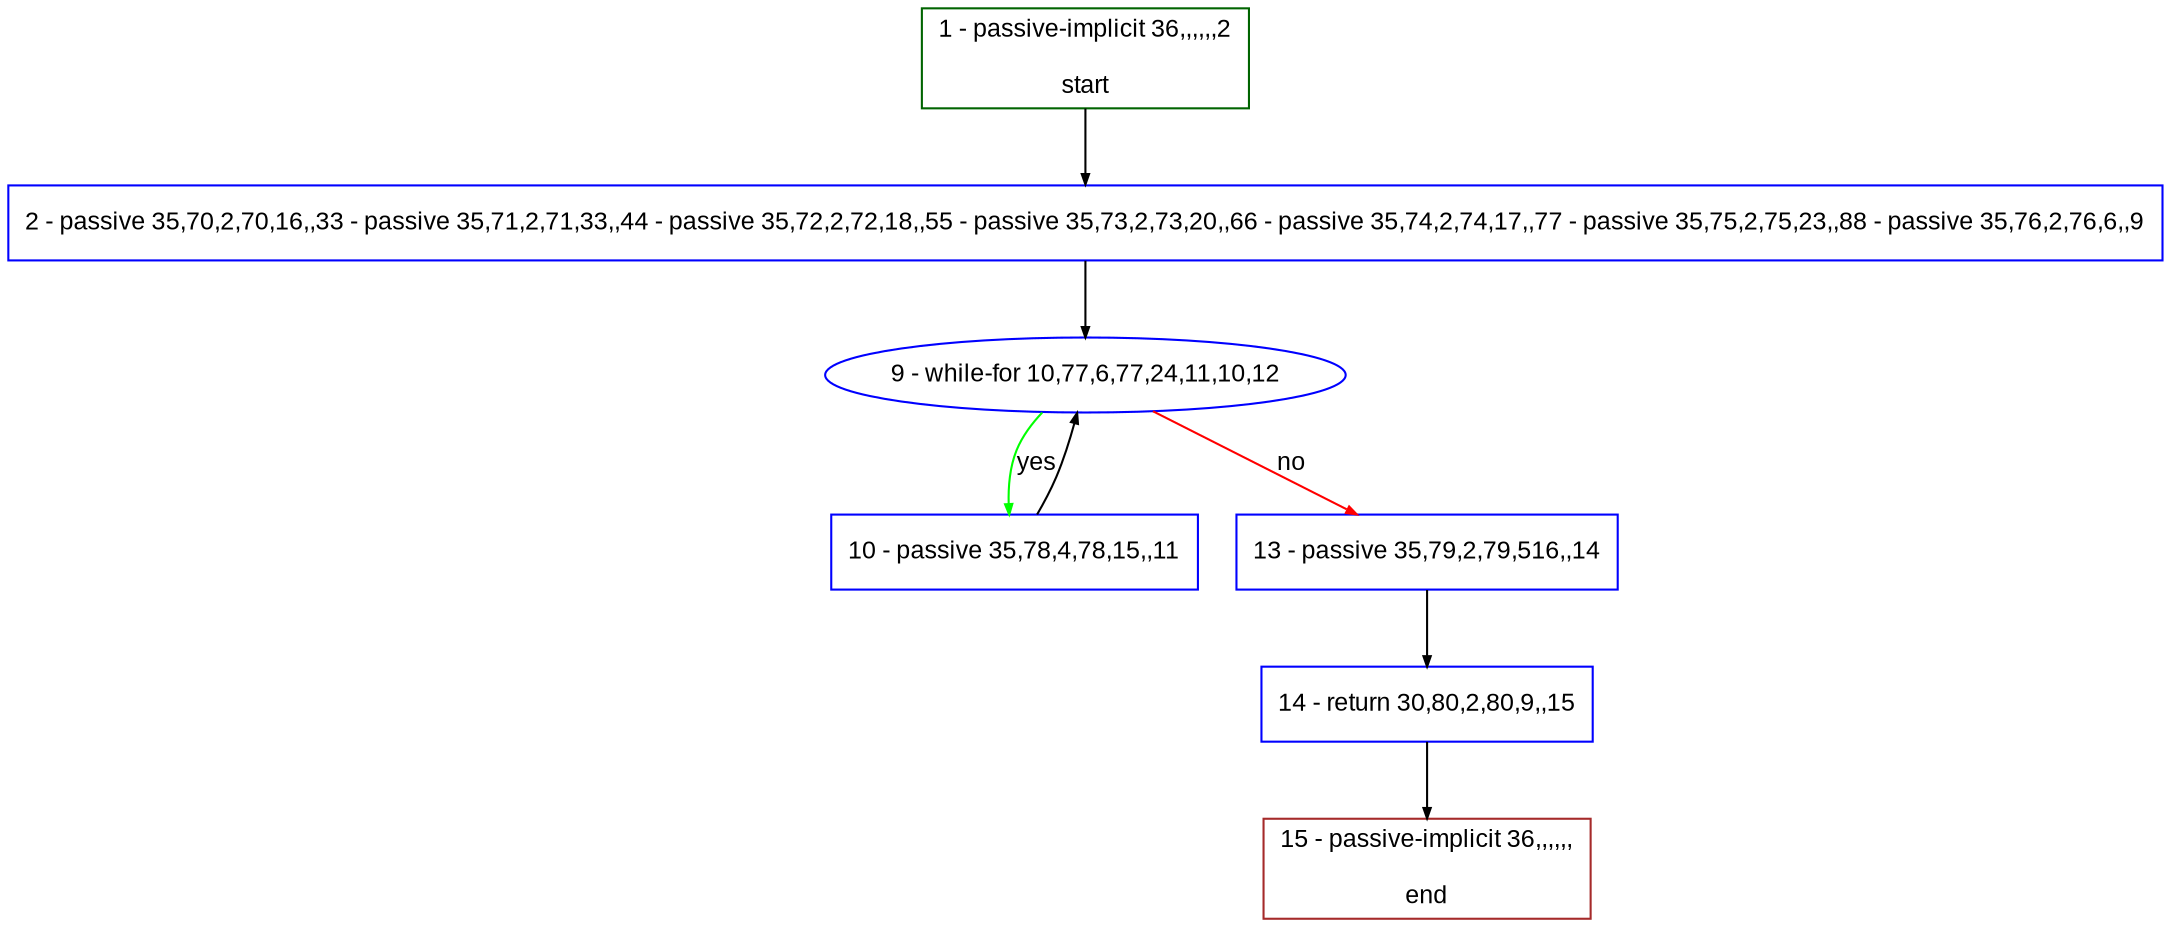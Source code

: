 digraph "" {
  graph [pack="true", label="", fontsize="12", packmode="clust", fontname="Arial", fillcolor="#FFFFCC", bgcolor="white", style="rounded,filled", compound="true"];
  node [node_initialized="no", label="", color="grey", fontsize="12", fillcolor="white", fontname="Arial", style="filled", shape="rectangle", compound="true", fixedsize="false"];
  edge [fontcolor="black", arrowhead="normal", arrowtail="none", arrowsize="0.5", ltail="", label="", color="black", fontsize="12", lhead="", fontname="Arial", dir="forward", compound="true"];
  __N1 [label="2 - passive 35,70,2,70,16,,33 - passive 35,71,2,71,33,,44 - passive 35,72,2,72,18,,55 - passive 35,73,2,73,20,,66 - passive 35,74,2,74,17,,77 - passive 35,75,2,75,23,,88 - passive 35,76,2,76,6,,9", color="#0000ff", fillcolor="#ffffff", style="filled", shape="box"];
  __N2 [label="1 - passive-implicit 36,,,,,,2\n\nstart", color="#006400", fillcolor="#ffffff", style="filled", shape="box"];
  __N3 [label="9 - while-for 10,77,6,77,24,11,10,12", color="#0000ff", fillcolor="#ffffff", style="filled", shape="oval"];
  __N4 [label="10 - passive 35,78,4,78,15,,11", color="#0000ff", fillcolor="#ffffff", style="filled", shape="box"];
  __N5 [label="13 - passive 35,79,2,79,516,,14", color="#0000ff", fillcolor="#ffffff", style="filled", shape="box"];
  __N6 [label="14 - return 30,80,2,80,9,,15", color="#0000ff", fillcolor="#ffffff", style="filled", shape="box"];
  __N7 [label="15 - passive-implicit 36,,,,,,\n\nend", color="#a52a2a", fillcolor="#ffffff", style="filled", shape="box"];
  __N2 -> __N1 [arrowhead="normal", arrowtail="none", color="#000000", label="", dir="forward"];
  __N1 -> __N3 [arrowhead="normal", arrowtail="none", color="#000000", label="", dir="forward"];
  __N3 -> __N4 [arrowhead="normal", arrowtail="none", color="#00ff00", label="yes", dir="forward"];
  __N4 -> __N3 [arrowhead="normal", arrowtail="none", color="#000000", label="", dir="forward"];
  __N3 -> __N5 [arrowhead="normal", arrowtail="none", color="#ff0000", label="no", dir="forward"];
  __N5 -> __N6 [arrowhead="normal", arrowtail="none", color="#000000", label="", dir="forward"];
  __N6 -> __N7 [arrowhead="normal", arrowtail="none", color="#000000", label="", dir="forward"];
}
